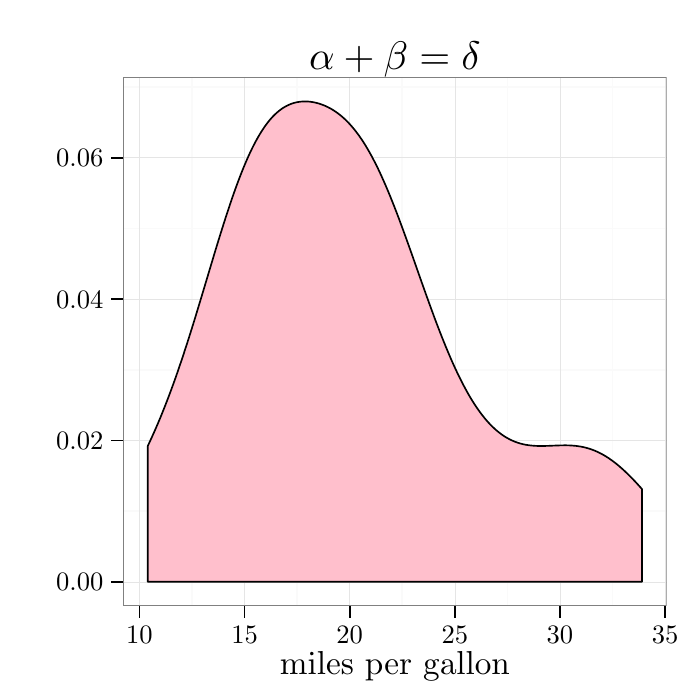 % Created by tikzDevice version 0.7.0 on 2014-02-19 17:05:16
% !TEX encoding = UTF-8 Unicode
\documentclass{article}
\nonstopmode

\usepackage{tikz}

\usepackage[active,tightpage,psfixbb]{preview}

\PreviewEnvironment{pgfpicture}

\setlength\PreviewBorder{0pt}

\newcommand{\SweaveOpts}[1]{}  % do not interfere with LaTeX
\newcommand{\SweaveInput}[1]{} % because they are not real TeX commands
\newcommand{\Sexpr}[1]{}       % will only be parsed by R


\usepackage[colorlinks=true, linkcolor=blue, citecolor=blue, urlcolor=blue, linktocpage=true, breaklinks=true]{hyperref}
\usepackage[margin = 1in]{geometry}
\usepackage{varioref}  % adds page to references use \vref{} vs \ref{}
\usepackage{amsthm}
\newtheoremstyle{rcode}{1pt}{1pt}{}{}{\bfseries}{}{.5em}{}
\theoremstyle{rcode}
\newtheorem{rcode}{R Code}[section]
\newtheorem{GIT}{Git Example}[section]
% User Commands
\newcommand{\noind}{\setlength{\parindent}{0pt}}
\newcommand{\reind}{\setlength{\parindent}{15pt}}

\title{Using the \textbf{R Code} and {\bfseries{Git Example}} Environments with \textbf{knitr}}
\author{Alan's Modifications and Notes}

\begin{document}

\begin{tikzpicture}[x=1pt,y=1pt]
\definecolor[named]{fillColor}{rgb}{1.00,1.00,1.00}
\path[use as bounding box,fill=fillColor,fill opacity=0.00] (0,0) rectangle (252.94,252.94);
\begin{scope}
\path[clip] (  0.00,  0.00) rectangle (252.94,252.94);
\definecolor[named]{drawColor}{rgb}{1.00,1.00,1.00}
\definecolor[named]{fillColor}{rgb}{1.00,1.00,1.00}

\path[draw=drawColor,line width= 0.6pt,line join=round,line cap=round,fill=fillColor] ( -0.00,  0.00) rectangle (252.95,252.95);
\end{scope}
\begin{scope}
\path[clip] ( 44.49, 34.03) rectangle (240.90,224.96);
\definecolor[named]{fillColor}{rgb}{1.00,1.00,1.00}

\path[fill=fillColor] ( 44.49, 34.03) rectangle (240.90,224.96);
\definecolor[named]{drawColor}{rgb}{0.98,0.98,0.98}

\path[draw=drawColor,line width= 0.6pt,line join=round] ( 44.49, 68.25) --
	(240.90, 68.25);

\path[draw=drawColor,line width= 0.6pt,line join=round] ( 44.49,119.34) --
	(240.90,119.34);

\path[draw=drawColor,line width= 0.6pt,line join=round] ( 44.49,170.42) --
	(240.90,170.42);

\path[draw=drawColor,line width= 0.6pt,line join=round] ( 44.49,221.51) --
	(240.90,221.51);

\path[draw=drawColor,line width= 0.6pt,line join=round] ( 69.37, 34.03) --
	( 69.37,224.96);

\path[draw=drawColor,line width= 0.6pt,line join=round] (107.36, 34.03) --
	(107.36,224.96);

\path[draw=drawColor,line width= 0.6pt,line join=round] (145.35, 34.03) --
	(145.35,224.96);

\path[draw=drawColor,line width= 0.6pt,line join=round] (183.34, 34.03) --
	(183.34,224.96);

\path[draw=drawColor,line width= 0.6pt,line join=round] (221.33, 34.03) --
	(221.33,224.96);
\definecolor[named]{drawColor}{rgb}{0.90,0.90,0.90}

\path[draw=drawColor,line width= 0.2pt,line join=round] ( 44.49, 42.71) --
	(240.90, 42.71);

\path[draw=drawColor,line width= 0.2pt,line join=round] ( 44.49, 93.80) --
	(240.90, 93.80);

\path[draw=drawColor,line width= 0.2pt,line join=round] ( 44.49,144.88) --
	(240.90,144.88);

\path[draw=drawColor,line width= 0.2pt,line join=round] ( 44.49,195.96) --
	(240.90,195.96);

\path[draw=drawColor,line width= 0.2pt,line join=round] ( 50.37, 34.03) --
	( 50.37,224.96);

\path[draw=drawColor,line width= 0.2pt,line join=round] ( 88.37, 34.03) --
	( 88.37,224.96);

\path[draw=drawColor,line width= 0.2pt,line join=round] (126.36, 34.03) --
	(126.36,224.96);

\path[draw=drawColor,line width= 0.2pt,line join=round] (164.35, 34.03) --
	(164.35,224.96);

\path[draw=drawColor,line width= 0.2pt,line join=round] (202.34, 34.03) --
	(202.34,224.96);

\path[draw=drawColor,line width= 0.2pt,line join=round] (240.33, 34.03) --
	(240.33,224.96);
\definecolor[named]{drawColor}{rgb}{0.00,0.00,0.00}
\definecolor[named]{fillColor}{rgb}{1.00,0.75,0.80}

\path[draw=drawColor,line width= 0.6pt,line join=round,line cap=round,fill=fillColor] ( 53.41, 91.82) --
	( 53.76, 92.56) --
	( 54.11, 93.30) --
	( 54.46, 94.06) --
	( 54.81, 94.82) --
	( 55.16, 95.60) --
	( 55.51, 96.38) --
	( 55.86, 97.17) --
	( 56.21, 97.96) --
	( 56.56, 98.77) --
	( 56.91, 99.58) --
	( 57.26,100.40) --
	( 57.61,101.24) --
	( 57.96,102.07) --
	( 58.31,102.93) --
	( 58.65,103.78) --
	( 59.00,104.65) --
	( 59.35,105.53) --
	( 59.70,106.41) --
	( 60.05,107.31) --
	( 60.40,108.21) --
	( 60.75,109.13) --
	( 61.10,110.05) --
	( 61.45,110.98) --
	( 61.80,111.92) --
	( 62.15,112.87) --
	( 62.50,113.83) --
	( 62.85,114.80) --
	( 63.20,115.78) --
	( 63.55,116.77) --
	( 63.90,117.76) --
	( 64.25,118.77) --
	( 64.60,119.78) --
	( 64.94,120.80) --
	( 65.29,121.83) --
	( 65.64,122.87) --
	( 65.99,123.92) --
	( 66.34,124.97) --
	( 66.69,126.04) --
	( 67.04,127.11) --
	( 67.39,128.19) --
	( 67.74,129.27) --
	( 68.09,130.37) --
	( 68.44,131.47) --
	( 68.79,132.58) --
	( 69.14,133.69) --
	( 69.49,134.81) --
	( 69.84,135.93) --
	( 70.19,137.06) --
	( 70.54,138.20) --
	( 70.88,139.34) --
	( 71.23,140.48) --
	( 71.58,141.63) --
	( 71.93,142.79) --
	( 72.28,143.94) --
	( 72.63,145.10) --
	( 72.98,146.26) --
	( 73.33,147.43) --
	( 73.68,148.59) --
	( 74.03,149.76) --
	( 74.38,150.93) --
	( 74.73,152.09) --
	( 75.08,153.26) --
	( 75.43,154.43) --
	( 75.78,155.60) --
	( 76.13,156.76) --
	( 76.48,157.93) --
	( 76.83,159.09) --
	( 77.17,160.25) --
	( 77.52,161.41) --
	( 77.87,162.56) --
	( 78.22,163.71) --
	( 78.57,164.85) --
	( 78.92,165.99) --
	( 79.27,167.12) --
	( 79.62,168.25) --
	( 79.97,169.37) --
	( 80.32,170.48) --
	( 80.67,171.59) --
	( 81.02,172.69) --
	( 81.37,173.78) --
	( 81.72,174.86) --
	( 82.07,175.93) --
	( 82.42,177.00) --
	( 82.77,178.04) --
	( 83.11,179.09) --
	( 83.46,180.12) --
	( 83.81,181.14) --
	( 84.16,182.15) --
	( 84.51,183.15) --
	( 84.86,184.13) --
	( 85.21,185.10) --
	( 85.56,186.06) --
	( 85.91,187.00) --
	( 86.26,187.94) --
	( 86.61,188.85) --
	( 86.96,189.76) --
	( 87.31,190.65) --
	( 87.66,191.53) --
	( 88.01,192.38) --
	( 88.36,193.23) --
	( 88.71,194.05) --
	( 89.06,194.87) --
	( 89.40,195.67) --
	( 89.75,196.45) --
	( 90.10,197.22) --
	( 90.45,197.96) --
	( 90.80,198.70) --
	( 91.15,199.41) --
	( 91.50,200.12) --
	( 91.85,200.80) --
	( 92.20,201.47) --
	( 92.55,202.12) --
	( 92.90,202.76) --
	( 93.25,203.37) --
	( 93.60,203.98) --
	( 93.95,204.56) --
	( 94.30,205.13) --
	( 94.65,205.69) --
	( 95.00,206.22) --
	( 95.34,206.74) --
	( 95.69,207.24) --
	( 96.04,207.73) --
	( 96.39,208.20) --
	( 96.74,208.66) --
	( 97.09,209.10) --
	( 97.44,209.53) --
	( 97.79,209.94) --
	( 98.14,210.33) --
	( 98.49,210.71) --
	( 98.84,211.07) --
	( 99.19,211.43) --
	( 99.54,211.76) --
	( 99.89,212.09) --
	(100.24,212.39) --
	(100.59,212.69) --
	(100.94,212.97) --
	(101.29,213.23) --
	(101.63,213.49) --
	(101.98,213.73) --
	(102.33,213.96) --
	(102.68,214.17) --
	(103.03,214.38) --
	(103.38,214.57) --
	(103.73,214.76) --
	(104.08,214.92) --
	(104.43,215.08) --
	(104.78,215.23) --
	(105.13,215.37) --
	(105.48,215.49) --
	(105.83,215.61) --
	(106.18,215.72) --
	(106.53,215.81) --
	(106.88,215.90) --
	(107.23,215.98) --
	(107.57,216.05) --
	(107.92,216.10) --
	(108.27,216.16) --
	(108.62,216.20) --
	(108.97,216.23) --
	(109.32,216.26) --
	(109.67,216.27) --
	(110.02,216.28) --
	(110.37,216.28) --
	(110.72,216.28) --
	(111.07,216.26) --
	(111.42,216.24) --
	(111.77,216.21) --
	(112.12,216.17) --
	(112.47,216.12) --
	(112.82,216.07) --
	(113.17,216.01) --
	(113.52,215.95) --
	(113.86,215.87) --
	(114.21,215.79) --
	(114.56,215.70) --
	(114.91,215.61) --
	(115.26,215.51) --
	(115.61,215.39) --
	(115.96,215.28) --
	(116.31,215.15) --
	(116.66,215.02) --
	(117.01,214.88) --
	(117.36,214.74) --
	(117.71,214.58) --
	(118.06,214.42) --
	(118.41,214.26) --
	(118.76,214.08) --
	(119.11,213.90) --
	(119.46,213.70) --
	(119.81,213.51) --
	(120.15,213.29) --
	(120.50,213.08) --
	(120.85,212.85) --
	(121.20,212.62) --
	(121.55,212.38) --
	(121.90,212.13) --
	(122.25,211.87) --
	(122.60,211.60) --
	(122.95,211.33) --
	(123.30,211.04) --
	(123.65,210.74) --
	(124.00,210.43) --
	(124.35,210.12) --
	(124.70,209.79) --
	(125.05,209.46) --
	(125.40,209.11) --
	(125.75,208.76) --
	(126.09,208.39) --
	(126.44,208.01) --
	(126.79,207.62) --
	(127.14,207.22) --
	(127.49,206.82) --
	(127.84,206.39) --
	(128.19,205.96) --
	(128.54,205.52) --
	(128.89,205.06) --
	(129.24,204.59) --
	(129.59,204.12) --
	(129.94,203.63) --
	(130.29,203.12) --
	(130.64,202.61) --
	(130.99,202.08) --
	(131.34,201.55) --
	(131.69,201.00) --
	(132.04,200.44) --
	(132.38,199.86) --
	(132.73,199.28) --
	(133.08,198.67) --
	(133.43,198.07) --
	(133.78,197.44) --
	(134.13,196.81) --
	(134.48,196.16) --
	(134.83,195.50) --
	(135.18,194.83) --
	(135.53,194.15) --
	(135.88,193.45) --
	(136.23,192.74) --
	(136.58,192.03) --
	(136.93,191.30) --
	(137.28,190.56) --
	(137.63,189.80) --
	(137.98,189.04) --
	(138.32,188.26) --
	(138.67,187.48) --
	(139.02,186.68) --
	(139.37,185.88) --
	(139.72,185.06) --
	(140.07,184.23) --
	(140.42,183.40) --
	(140.77,182.55) --
	(141.12,181.70) --
	(141.47,180.83) --
	(141.82,179.96) --
	(142.17,179.07) --
	(142.52,178.18) --
	(142.87,177.28) --
	(143.22,176.38) --
	(143.57,175.46) --
	(143.92,174.54) --
	(144.27,173.61) --
	(144.61,172.68) --
	(144.96,171.74) --
	(145.31,170.79) --
	(145.66,169.84) --
	(146.01,168.88) --
	(146.36,167.92) --
	(146.71,166.95) --
	(147.06,165.98) --
	(147.41,165.01) --
	(147.76,164.03) --
	(148.11,163.05) --
	(148.46,162.06) --
	(148.81,161.08) --
	(149.16,160.09) --
	(149.51,159.10) --
	(149.86,158.10) --
	(150.21,157.11) --
	(150.55,156.12) --
	(150.90,155.13) --
	(151.25,154.13) --
	(151.60,153.14) --
	(151.95,152.15) --
	(152.30,151.16) --
	(152.65,150.17) --
	(153.00,149.19) --
	(153.35,148.20) --
	(153.70,147.22) --
	(154.05,146.24) --
	(154.40,145.27) --
	(154.75,144.30) --
	(155.10,143.33) --
	(155.45,142.37) --
	(155.80,141.41) --
	(156.15,140.46) --
	(156.50,139.51) --
	(156.84,138.57) --
	(157.19,137.63) --
	(157.54,136.70) --
	(157.89,135.77) --
	(158.24,134.86) --
	(158.59,133.95) --
	(158.94,133.04) --
	(159.29,132.15) --
	(159.64,131.26) --
	(159.99,130.38) --
	(160.34,129.51) --
	(160.69,128.65) --
	(161.04,127.79) --
	(161.39,126.94) --
	(161.74,126.10) --
	(162.09,125.28) --
	(162.44,124.46) --
	(162.78,123.65) --
	(163.13,122.85) --
	(163.48,122.06) --
	(163.83,121.28) --
	(164.18,120.51) --
	(164.53,119.75) --
	(164.88,119.00) --
	(165.23,118.26) --
	(165.58,117.53) --
	(165.93,116.81) --
	(166.28,116.10) --
	(166.63,115.41) --
	(166.98,114.72) --
	(167.33,114.04) --
	(167.68,113.38) --
	(168.03,112.73) --
	(168.38,112.08) --
	(168.73,111.45) --
	(169.07,110.83) --
	(169.42,110.22) --
	(169.77,109.62) --
	(170.12,109.03) --
	(170.47,108.46) --
	(170.82,107.89) --
	(171.17,107.34) --
	(171.52,106.80) --
	(171.87,106.27) --
	(172.22,105.75) --
	(172.57,105.23) --
	(172.92,104.74) --
	(173.27,104.25) --
	(173.62,103.77) --
	(173.97,103.31) --
	(174.32,102.85) --
	(174.67,102.41) --
	(175.01,101.98) --
	(175.36,101.55) --
	(175.71,101.14) --
	(176.06,100.74) --
	(176.41,100.35) --
	(176.76, 99.97) --
	(177.11, 99.60) --
	(177.46, 99.24) --
	(177.81, 98.88) --
	(178.16, 98.55) --
	(178.51, 98.22) --
	(178.86, 97.90) --
	(179.21, 97.59) --
	(179.56, 97.29) --
	(179.91, 97.00) --
	(180.26, 96.72) --
	(180.61, 96.45) --
	(180.96, 96.18) --
	(181.30, 95.93) --
	(181.65, 95.68) --
	(182.00, 95.45) --
	(182.35, 95.22) --
	(182.70, 95.01) --
	(183.05, 94.80) --
	(183.40, 94.60) --
	(183.75, 94.41) --
	(184.10, 94.22) --
	(184.45, 94.05) --
	(184.80, 93.88) --
	(185.15, 93.72) --
	(185.50, 93.56) --
	(185.85, 93.42) --
	(186.20, 93.28) --
	(186.55, 93.15) --
	(186.90, 93.03) --
	(187.25, 92.91) --
	(187.59, 92.81) --
	(187.94, 92.70) --
	(188.29, 92.61) --
	(188.64, 92.52) --
	(188.99, 92.43) --
	(189.34, 92.35) --
	(189.69, 92.28) --
	(190.04, 92.22) --
	(190.39, 92.16) --
	(190.74, 92.10) --
	(191.09, 92.05) --
	(191.44, 92.01) --
	(191.79, 91.97) --
	(192.14, 91.93) --
	(192.49, 91.90) --
	(192.84, 91.87) --
	(193.19, 91.85) --
	(193.53, 91.83) --
	(193.88, 91.81) --
	(194.23, 91.80) --
	(194.58, 91.79) --
	(194.93, 91.78) --
	(195.28, 91.78) --
	(195.63, 91.78) --
	(195.98, 91.78) --
	(196.33, 91.78) --
	(196.68, 91.79) --
	(197.03, 91.80) --
	(197.38, 91.81) --
	(197.73, 91.82) --
	(198.08, 91.83) --
	(198.43, 91.84) --
	(198.78, 91.86) --
	(199.13, 91.87) --
	(199.48, 91.89) --
	(199.82, 91.90) --
	(200.17, 91.92) --
	(200.52, 91.93) --
	(200.87, 91.94) --
	(201.22, 91.96) --
	(201.57, 91.97) --
	(201.92, 91.98) --
	(202.27, 91.99) --
	(202.62, 92.00) --
	(202.97, 92.01) --
	(203.32, 92.01) --
	(203.67, 92.02) --
	(204.02, 92.02) --
	(204.37, 92.02) --
	(204.72, 92.02) --
	(205.07, 92.01) --
	(205.42, 92.00) --
	(205.76, 91.99) --
	(206.11, 91.97) --
	(206.46, 91.95) --
	(206.81, 91.93) --
	(207.16, 91.90) --
	(207.51, 91.87) --
	(207.86, 91.84) --
	(208.21, 91.80) --
	(208.56, 91.76) --
	(208.91, 91.71) --
	(209.26, 91.66) --
	(209.61, 91.60) --
	(209.96, 91.54) --
	(210.31, 91.47) --
	(210.66, 91.40) --
	(211.01, 91.33) --
	(211.36, 91.24) --
	(211.71, 91.16) --
	(212.05, 91.06) --
	(212.40, 90.96) --
	(212.75, 90.86) --
	(213.10, 90.75) --
	(213.45, 90.63) --
	(213.80, 90.51) --
	(214.15, 90.38) --
	(214.50, 90.25) --
	(214.85, 90.11) --
	(215.20, 89.97) --
	(215.55, 89.81) --
	(215.90, 89.66) --
	(216.25, 89.49) --
	(216.60, 89.32) --
	(216.95, 89.14) --
	(217.30, 88.96) --
	(217.65, 88.77) --
	(217.99, 88.58) --
	(218.34, 88.38) --
	(218.69, 88.17) --
	(219.04, 87.95) --
	(219.39, 87.73) --
	(219.74, 87.51) --
	(220.09, 87.27) --
	(220.44, 87.03) --
	(220.79, 86.79) --
	(221.14, 86.54) --
	(221.49, 86.28) --
	(221.84, 86.02) --
	(222.19, 85.75) --
	(222.54, 85.47) --
	(222.89, 85.20) --
	(223.24, 84.91) --
	(223.59, 84.62) --
	(223.94, 84.32) --
	(224.28, 84.02) --
	(224.63, 83.71) --
	(224.98, 83.40) --
	(225.33, 83.08) --
	(225.68, 82.76) --
	(226.03, 82.43) --
	(226.38, 82.09) --
	(226.73, 81.76) --
	(227.08, 81.42) --
	(227.43, 81.07) --
	(227.78, 80.72) --
	(228.13, 80.37) --
	(228.48, 80.01) --
	(228.83, 79.64) --
	(229.18, 79.28) --
	(229.53, 78.91) --
	(229.88, 78.53) --
	(230.22, 78.16) --
	(230.57, 77.78) --
	(230.92, 77.39) --
	(231.27, 77.01) --
	(231.62, 76.62) --
	(231.97, 76.23) --
	(231.97, 42.71) --
	(231.62, 42.71) --
	(231.27, 42.71) --
	(230.92, 42.71) --
	(230.57, 42.71) --
	(230.22, 42.71) --
	(229.88, 42.71) --
	(229.53, 42.71) --
	(229.18, 42.71) --
	(228.83, 42.71) --
	(228.48, 42.71) --
	(228.13, 42.71) --
	(227.78, 42.71) --
	(227.43, 42.71) --
	(227.08, 42.71) --
	(226.73, 42.71) --
	(226.38, 42.71) --
	(226.03, 42.71) --
	(225.68, 42.71) --
	(225.33, 42.71) --
	(224.98, 42.71) --
	(224.63, 42.71) --
	(224.28, 42.71) --
	(223.94, 42.71) --
	(223.59, 42.71) --
	(223.24, 42.71) --
	(222.89, 42.71) --
	(222.54, 42.71) --
	(222.19, 42.71) --
	(221.84, 42.71) --
	(221.49, 42.71) --
	(221.14, 42.71) --
	(220.79, 42.71) --
	(220.44, 42.71) --
	(220.09, 42.71) --
	(219.74, 42.71) --
	(219.39, 42.71) --
	(219.04, 42.71) --
	(218.69, 42.71) --
	(218.34, 42.71) --
	(217.99, 42.71) --
	(217.65, 42.71) --
	(217.30, 42.71) --
	(216.95, 42.71) --
	(216.60, 42.71) --
	(216.25, 42.71) --
	(215.90, 42.71) --
	(215.55, 42.71) --
	(215.20, 42.71) --
	(214.85, 42.71) --
	(214.50, 42.71) --
	(214.15, 42.71) --
	(213.80, 42.71) --
	(213.45, 42.71) --
	(213.10, 42.71) --
	(212.75, 42.71) --
	(212.40, 42.71) --
	(212.05, 42.71) --
	(211.71, 42.71) --
	(211.36, 42.71) --
	(211.01, 42.71) --
	(210.66, 42.71) --
	(210.31, 42.71) --
	(209.96, 42.71) --
	(209.61, 42.71) --
	(209.26, 42.71) --
	(208.91, 42.71) --
	(208.56, 42.71) --
	(208.21, 42.71) --
	(207.86, 42.71) --
	(207.51, 42.71) --
	(207.16, 42.71) --
	(206.81, 42.71) --
	(206.46, 42.71) --
	(206.11, 42.71) --
	(205.76, 42.71) --
	(205.42, 42.71) --
	(205.07, 42.71) --
	(204.72, 42.71) --
	(204.37, 42.71) --
	(204.02, 42.71) --
	(203.67, 42.71) --
	(203.32, 42.71) --
	(202.97, 42.71) --
	(202.62, 42.71) --
	(202.27, 42.71) --
	(201.92, 42.71) --
	(201.57, 42.71) --
	(201.22, 42.71) --
	(200.87, 42.71) --
	(200.52, 42.71) --
	(200.17, 42.71) --
	(199.82, 42.71) --
	(199.48, 42.71) --
	(199.13, 42.71) --
	(198.78, 42.71) --
	(198.43, 42.71) --
	(198.08, 42.71) --
	(197.73, 42.71) --
	(197.38, 42.71) --
	(197.03, 42.71) --
	(196.68, 42.71) --
	(196.33, 42.71) --
	(195.98, 42.71) --
	(195.63, 42.71) --
	(195.28, 42.71) --
	(194.93, 42.71) --
	(194.58, 42.71) --
	(194.23, 42.71) --
	(193.88, 42.71) --
	(193.53, 42.71) --
	(193.19, 42.71) --
	(192.84, 42.71) --
	(192.49, 42.71) --
	(192.14, 42.71) --
	(191.79, 42.71) --
	(191.44, 42.71) --
	(191.09, 42.71) --
	(190.74, 42.71) --
	(190.39, 42.71) --
	(190.04, 42.71) --
	(189.69, 42.71) --
	(189.34, 42.71) --
	(188.99, 42.71) --
	(188.64, 42.71) --
	(188.29, 42.71) --
	(187.94, 42.71) --
	(187.59, 42.71) --
	(187.25, 42.71) --
	(186.90, 42.71) --
	(186.55, 42.71) --
	(186.20, 42.71) --
	(185.85, 42.71) --
	(185.50, 42.71) --
	(185.15, 42.71) --
	(184.80, 42.71) --
	(184.45, 42.71) --
	(184.10, 42.71) --
	(183.75, 42.71) --
	(183.40, 42.71) --
	(183.05, 42.71) --
	(182.70, 42.71) --
	(182.35, 42.71) --
	(182.00, 42.71) --
	(181.65, 42.71) --
	(181.30, 42.71) --
	(180.96, 42.71) --
	(180.61, 42.71) --
	(180.26, 42.71) --
	(179.91, 42.71) --
	(179.56, 42.71) --
	(179.21, 42.71) --
	(178.86, 42.71) --
	(178.51, 42.71) --
	(178.16, 42.71) --
	(177.81, 42.71) --
	(177.46, 42.71) --
	(177.11, 42.71) --
	(176.76, 42.71) --
	(176.41, 42.71) --
	(176.06, 42.71) --
	(175.71, 42.71) --
	(175.36, 42.71) --
	(175.01, 42.71) --
	(174.67, 42.71) --
	(174.32, 42.71) --
	(173.97, 42.71) --
	(173.62, 42.71) --
	(173.27, 42.71) --
	(172.92, 42.71) --
	(172.57, 42.71) --
	(172.22, 42.71) --
	(171.87, 42.71) --
	(171.52, 42.71) --
	(171.17, 42.71) --
	(170.82, 42.71) --
	(170.47, 42.71) --
	(170.12, 42.71) --
	(169.77, 42.71) --
	(169.42, 42.71) --
	(169.07, 42.71) --
	(168.73, 42.71) --
	(168.38, 42.71) --
	(168.03, 42.71) --
	(167.68, 42.71) --
	(167.33, 42.71) --
	(166.98, 42.71) --
	(166.63, 42.71) --
	(166.28, 42.71) --
	(165.93, 42.71) --
	(165.58, 42.71) --
	(165.23, 42.71) --
	(164.88, 42.71) --
	(164.53, 42.71) --
	(164.18, 42.71) --
	(163.83, 42.71) --
	(163.48, 42.71) --
	(163.13, 42.71) --
	(162.78, 42.71) --
	(162.44, 42.71) --
	(162.09, 42.71) --
	(161.74, 42.71) --
	(161.39, 42.71) --
	(161.04, 42.71) --
	(160.69, 42.71) --
	(160.34, 42.71) --
	(159.99, 42.71) --
	(159.64, 42.71) --
	(159.29, 42.71) --
	(158.94, 42.71) --
	(158.59, 42.71) --
	(158.24, 42.71) --
	(157.89, 42.71) --
	(157.54, 42.71) --
	(157.19, 42.71) --
	(156.84, 42.71) --
	(156.50, 42.71) --
	(156.15, 42.71) --
	(155.80, 42.71) --
	(155.45, 42.71) --
	(155.10, 42.71) --
	(154.75, 42.71) --
	(154.40, 42.71) --
	(154.05, 42.71) --
	(153.70, 42.71) --
	(153.35, 42.71) --
	(153.00, 42.71) --
	(152.65, 42.71) --
	(152.30, 42.71) --
	(151.95, 42.71) --
	(151.60, 42.71) --
	(151.25, 42.71) --
	(150.90, 42.71) --
	(150.55, 42.71) --
	(150.21, 42.71) --
	(149.86, 42.71) --
	(149.51, 42.71) --
	(149.16, 42.71) --
	(148.81, 42.71) --
	(148.46, 42.71) --
	(148.11, 42.71) --
	(147.76, 42.71) --
	(147.41, 42.71) --
	(147.06, 42.71) --
	(146.71, 42.71) --
	(146.36, 42.71) --
	(146.01, 42.71) --
	(145.66, 42.71) --
	(145.31, 42.71) --
	(144.96, 42.71) --
	(144.61, 42.71) --
	(144.27, 42.71) --
	(143.92, 42.71) --
	(143.57, 42.71) --
	(143.22, 42.71) --
	(142.87, 42.71) --
	(142.52, 42.71) --
	(142.17, 42.71) --
	(141.82, 42.71) --
	(141.47, 42.71) --
	(141.12, 42.71) --
	(140.77, 42.71) --
	(140.42, 42.71) --
	(140.07, 42.71) --
	(139.72, 42.71) --
	(139.37, 42.71) --
	(139.02, 42.71) --
	(138.67, 42.71) --
	(138.32, 42.71) --
	(137.98, 42.71) --
	(137.63, 42.71) --
	(137.28, 42.71) --
	(136.93, 42.71) --
	(136.58, 42.71) --
	(136.23, 42.71) --
	(135.88, 42.71) --
	(135.53, 42.71) --
	(135.18, 42.71) --
	(134.83, 42.71) --
	(134.48, 42.71) --
	(134.13, 42.71) --
	(133.78, 42.71) --
	(133.43, 42.71) --
	(133.08, 42.71) --
	(132.73, 42.71) --
	(132.38, 42.71) --
	(132.04, 42.71) --
	(131.69, 42.71) --
	(131.34, 42.71) --
	(130.99, 42.71) --
	(130.64, 42.71) --
	(130.29, 42.71) --
	(129.94, 42.71) --
	(129.59, 42.71) --
	(129.24, 42.71) --
	(128.89, 42.71) --
	(128.54, 42.71) --
	(128.19, 42.71) --
	(127.84, 42.71) --
	(127.49, 42.71) --
	(127.14, 42.71) --
	(126.79, 42.71) --
	(126.44, 42.71) --
	(126.09, 42.71) --
	(125.75, 42.71) --
	(125.40, 42.71) --
	(125.05, 42.71) --
	(124.70, 42.71) --
	(124.35, 42.71) --
	(124.00, 42.71) --
	(123.65, 42.71) --
	(123.30, 42.71) --
	(122.95, 42.71) --
	(122.60, 42.71) --
	(122.25, 42.71) --
	(121.90, 42.71) --
	(121.55, 42.71) --
	(121.20, 42.71) --
	(120.85, 42.71) --
	(120.50, 42.71) --
	(120.15, 42.71) --
	(119.81, 42.71) --
	(119.46, 42.71) --
	(119.11, 42.71) --
	(118.76, 42.71) --
	(118.41, 42.71) --
	(118.06, 42.71) --
	(117.71, 42.71) --
	(117.36, 42.71) --
	(117.01, 42.71) --
	(116.66, 42.71) --
	(116.31, 42.71) --
	(115.96, 42.71) --
	(115.61, 42.71) --
	(115.26, 42.71) --
	(114.91, 42.71) --
	(114.56, 42.71) --
	(114.21, 42.71) --
	(113.86, 42.71) --
	(113.52, 42.71) --
	(113.17, 42.71) --
	(112.82, 42.71) --
	(112.47, 42.71) --
	(112.12, 42.71) --
	(111.77, 42.71) --
	(111.42, 42.71) --
	(111.07, 42.71) --
	(110.72, 42.71) --
	(110.37, 42.71) --
	(110.02, 42.71) --
	(109.67, 42.71) --
	(109.32, 42.71) --
	(108.97, 42.71) --
	(108.62, 42.71) --
	(108.27, 42.71) --
	(107.92, 42.71) --
	(107.57, 42.71) --
	(107.23, 42.71) --
	(106.88, 42.71) --
	(106.53, 42.71) --
	(106.18, 42.71) --
	(105.83, 42.71) --
	(105.48, 42.71) --
	(105.13, 42.71) --
	(104.78, 42.71) --
	(104.43, 42.71) --
	(104.08, 42.71) --
	(103.73, 42.71) --
	(103.38, 42.71) --
	(103.03, 42.71) --
	(102.68, 42.71) --
	(102.33, 42.71) --
	(101.98, 42.71) --
	(101.63, 42.71) --
	(101.29, 42.71) --
	(100.94, 42.71) --
	(100.59, 42.71) --
	(100.24, 42.71) --
	( 99.89, 42.71) --
	( 99.54, 42.71) --
	( 99.19, 42.71) --
	( 98.84, 42.71) --
	( 98.49, 42.71) --
	( 98.14, 42.71) --
	( 97.79, 42.71) --
	( 97.44, 42.71) --
	( 97.09, 42.71) --
	( 96.74, 42.71) --
	( 96.39, 42.71) --
	( 96.04, 42.71) --
	( 95.69, 42.71) --
	( 95.34, 42.71) --
	( 95.00, 42.71) --
	( 94.65, 42.71) --
	( 94.30, 42.71) --
	( 93.95, 42.71) --
	( 93.60, 42.71) --
	( 93.25, 42.71) --
	( 92.90, 42.71) --
	( 92.55, 42.71) --
	( 92.20, 42.71) --
	( 91.85, 42.71) --
	( 91.50, 42.71) --
	( 91.15, 42.71) --
	( 90.80, 42.71) --
	( 90.45, 42.71) --
	( 90.10, 42.71) --
	( 89.75, 42.71) --
	( 89.40, 42.71) --
	( 89.06, 42.71) --
	( 88.71, 42.71) --
	( 88.36, 42.71) --
	( 88.01, 42.71) --
	( 87.66, 42.71) --
	( 87.31, 42.71) --
	( 86.96, 42.71) --
	( 86.61, 42.71) --
	( 86.26, 42.71) --
	( 85.91, 42.71) --
	( 85.56, 42.71) --
	( 85.21, 42.71) --
	( 84.86, 42.71) --
	( 84.51, 42.71) --
	( 84.16, 42.71) --
	( 83.81, 42.71) --
	( 83.46, 42.71) --
	( 83.11, 42.71) --
	( 82.77, 42.71) --
	( 82.42, 42.71) --
	( 82.07, 42.71) --
	( 81.72, 42.71) --
	( 81.37, 42.71) --
	( 81.02, 42.71) --
	( 80.67, 42.71) --
	( 80.32, 42.71) --
	( 79.97, 42.71) --
	( 79.62, 42.71) --
	( 79.27, 42.71) --
	( 78.92, 42.71) --
	( 78.57, 42.71) --
	( 78.22, 42.71) --
	( 77.87, 42.71) --
	( 77.52, 42.71) --
	( 77.17, 42.71) --
	( 76.83, 42.71) --
	( 76.48, 42.71) --
	( 76.13, 42.71) --
	( 75.78, 42.71) --
	( 75.43, 42.71) --
	( 75.08, 42.71) --
	( 74.73, 42.71) --
	( 74.38, 42.71) --
	( 74.03, 42.71) --
	( 73.68, 42.71) --
	( 73.33, 42.71) --
	( 72.98, 42.71) --
	( 72.63, 42.71) --
	( 72.28, 42.71) --
	( 71.93, 42.71) --
	( 71.58, 42.71) --
	( 71.23, 42.71) --
	( 70.88, 42.71) --
	( 70.54, 42.71) --
	( 70.19, 42.71) --
	( 69.84, 42.71) --
	( 69.49, 42.71) --
	( 69.14, 42.71) --
	( 68.79, 42.71) --
	( 68.44, 42.71) --
	( 68.09, 42.71) --
	( 67.74, 42.71) --
	( 67.39, 42.71) --
	( 67.04, 42.71) --
	( 66.69, 42.71) --
	( 66.34, 42.71) --
	( 65.99, 42.71) --
	( 65.64, 42.71) --
	( 65.29, 42.71) --
	( 64.94, 42.71) --
	( 64.60, 42.71) --
	( 64.25, 42.71) --
	( 63.90, 42.71) --
	( 63.55, 42.71) --
	( 63.20, 42.71) --
	( 62.85, 42.71) --
	( 62.50, 42.71) --
	( 62.15, 42.71) --
	( 61.80, 42.71) --
	( 61.45, 42.71) --
	( 61.10, 42.71) --
	( 60.75, 42.71) --
	( 60.40, 42.71) --
	( 60.05, 42.71) --
	( 59.70, 42.71) --
	( 59.35, 42.71) --
	( 59.00, 42.71) --
	( 58.65, 42.71) --
	( 58.31, 42.71) --
	( 57.96, 42.71) --
	( 57.61, 42.71) --
	( 57.26, 42.71) --
	( 56.91, 42.71) --
	( 56.56, 42.71) --
	( 56.21, 42.71) --
	( 55.86, 42.71) --
	( 55.51, 42.71) --
	( 55.16, 42.71) --
	( 54.81, 42.71) --
	( 54.46, 42.71) --
	( 54.11, 42.71) --
	( 53.76, 42.71) --
	( 53.41, 42.71) --
	cycle;
\definecolor[named]{drawColor}{rgb}{0.50,0.50,0.50}

\path[draw=drawColor,line width= 0.6pt,line join=round,line cap=round] ( 44.49, 34.03) rectangle (240.90,224.96);
\end{scope}
\begin{scope}
\path[clip] (  0.00,  0.00) rectangle (252.94,252.94);
\definecolor[named]{drawColor}{rgb}{0.00,0.00,0.00}

\node[text=drawColor,anchor=base east,inner sep=0pt, outer sep=0pt, scale=  0.96] at ( 37.37, 39.41) {0.00};

\node[text=drawColor,anchor=base east,inner sep=0pt, outer sep=0pt, scale=  0.96] at ( 37.37, 90.49) {0.02};

\node[text=drawColor,anchor=base east,inner sep=0pt, outer sep=0pt, scale=  0.96] at ( 37.37,141.58) {0.04};

\node[text=drawColor,anchor=base east,inner sep=0pt, outer sep=0pt, scale=  0.96] at ( 37.37,192.66) {0.06};
\end{scope}
\begin{scope}
\path[clip] (  0.00,  0.00) rectangle (252.94,252.94);
\definecolor[named]{drawColor}{rgb}{0.00,0.00,0.00}

\path[draw=drawColor,line width= 0.6pt,line join=round] ( 40.22, 42.71) --
	( 44.49, 42.71);

\path[draw=drawColor,line width= 0.6pt,line join=round] ( 40.22, 93.80) --
	( 44.49, 93.80);

\path[draw=drawColor,line width= 0.6pt,line join=round] ( 40.22,144.88) --
	( 44.49,144.88);

\path[draw=drawColor,line width= 0.6pt,line join=round] ( 40.22,195.96) --
	( 44.49,195.96);
\end{scope}
\begin{scope}
\path[clip] (  0.00,  0.00) rectangle (252.94,252.94);
\definecolor[named]{drawColor}{rgb}{0.00,0.00,0.00}

\path[draw=drawColor,line width= 0.6pt,line join=round] ( 50.37, 29.77) --
	( 50.37, 34.03);

\path[draw=drawColor,line width= 0.6pt,line join=round] ( 88.37, 29.77) --
	( 88.37, 34.03);

\path[draw=drawColor,line width= 0.6pt,line join=round] (126.36, 29.77) --
	(126.36, 34.03);

\path[draw=drawColor,line width= 0.6pt,line join=round] (164.35, 29.77) --
	(164.35, 34.03);

\path[draw=drawColor,line width= 0.6pt,line join=round] (202.34, 29.77) --
	(202.34, 34.03);

\path[draw=drawColor,line width= 0.6pt,line join=round] (240.33, 29.77) --
	(240.33, 34.03);
\end{scope}
\begin{scope}
\path[clip] (  0.00,  0.00) rectangle (252.94,252.94);
\definecolor[named]{drawColor}{rgb}{0.00,0.00,0.00}

\node[text=drawColor,anchor=base,inner sep=0pt, outer sep=0pt, scale=  0.96] at ( 50.37, 20.31) {10};

\node[text=drawColor,anchor=base,inner sep=0pt, outer sep=0pt, scale=  0.96] at ( 88.37, 20.31) {15};

\node[text=drawColor,anchor=base,inner sep=0pt, outer sep=0pt, scale=  0.96] at (126.36, 20.31) {20};

\node[text=drawColor,anchor=base,inner sep=0pt, outer sep=0pt, scale=  0.96] at (164.35, 20.31) {25};

\node[text=drawColor,anchor=base,inner sep=0pt, outer sep=0pt, scale=  0.96] at (202.34, 20.31) {30};

\node[text=drawColor,anchor=base,inner sep=0pt, outer sep=0pt, scale=  0.96] at (240.33, 20.31) {35};
\end{scope}
\begin{scope}
\path[clip] (  0.00,  0.00) rectangle (252.94,252.94);
\definecolor[named]{drawColor}{rgb}{0.00,0.00,0.00}

\node[text=drawColor,anchor=base,inner sep=0pt, outer sep=0pt, scale=  1.20] at (142.69,  9.03) {miles per gallon};
\end{scope}
\begin{scope}
\path[clip] (  0.00,  0.00) rectangle (252.94,252.94);
\definecolor[named]{drawColor}{rgb}{0.00,0.00,0.00}

\node[text=drawColor,anchor=base,inner sep=0pt, outer sep=0pt, scale=  1.44] at (142.69,227.97) {$\alpha + \beta = \delta$};
\end{scope}
\end{tikzpicture}

\end{document}
